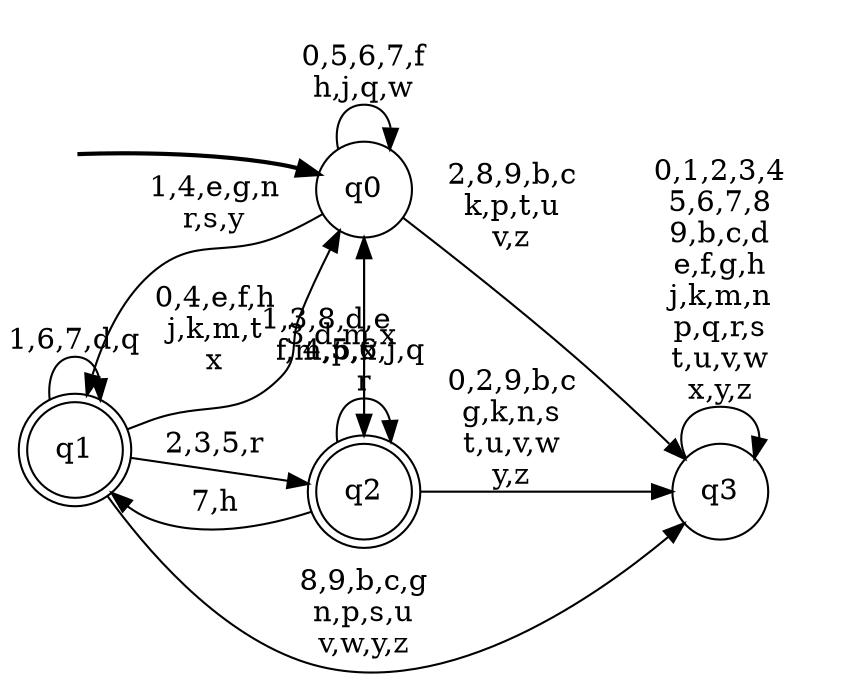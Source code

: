 digraph BlueStar {
__start0 [style = invis, shape = none, label = "", width = 0, height = 0];

rankdir=LR;
size="8,5";

s0 [style="filled", color="black", fillcolor="white" shape="circle", label="q0"];
s1 [style="rounded,filled", color="black", fillcolor="white" shape="doublecircle", label="q1"];
s2 [style="rounded,filled", color="black", fillcolor="white" shape="doublecircle", label="q2"];
s3 [style="filled", color="black", fillcolor="white" shape="circle", label="q3"];
subgraph cluster_main { 
	graph [pad=".75", ranksep="0.15", nodesep="0.15"];
	 style=invis; 
	__start0 -> s0 [penwidth=2];
}
s0 -> s0 [label="0,5,6,7,f\nh,j,q,w"];
s0 -> s1 [label="1,4,e,g,n\nr,s,y"];
s0 -> s2 [label="3,d,m,x"];
s0 -> s3 [label="2,8,9,b,c\nk,p,t,u\nv,z"];
s1 -> s0 [label="0,4,e,f,h\nj,k,m,t\nx"];
s1 -> s1 [label="1,6,7,d,q"];
s1 -> s2 [label="2,3,5,r"];
s1 -> s3 [label="8,9,b,c,g\nn,p,s,u\nv,w,y,z"];
s2 -> s0 [label="1,3,8,d,e\nf,m,p,x"];
s2 -> s1 [label="7,h"];
s2 -> s2 [label="4,5,6,j,q\nr"];
s2 -> s3 [label="0,2,9,b,c\ng,k,n,s\nt,u,v,w\ny,z"];
s3 -> s3 [label="0,1,2,3,4\n5,6,7,8\n9,b,c,d\ne,f,g,h\nj,k,m,n\np,q,r,s\nt,u,v,w\nx,y,z"];

}